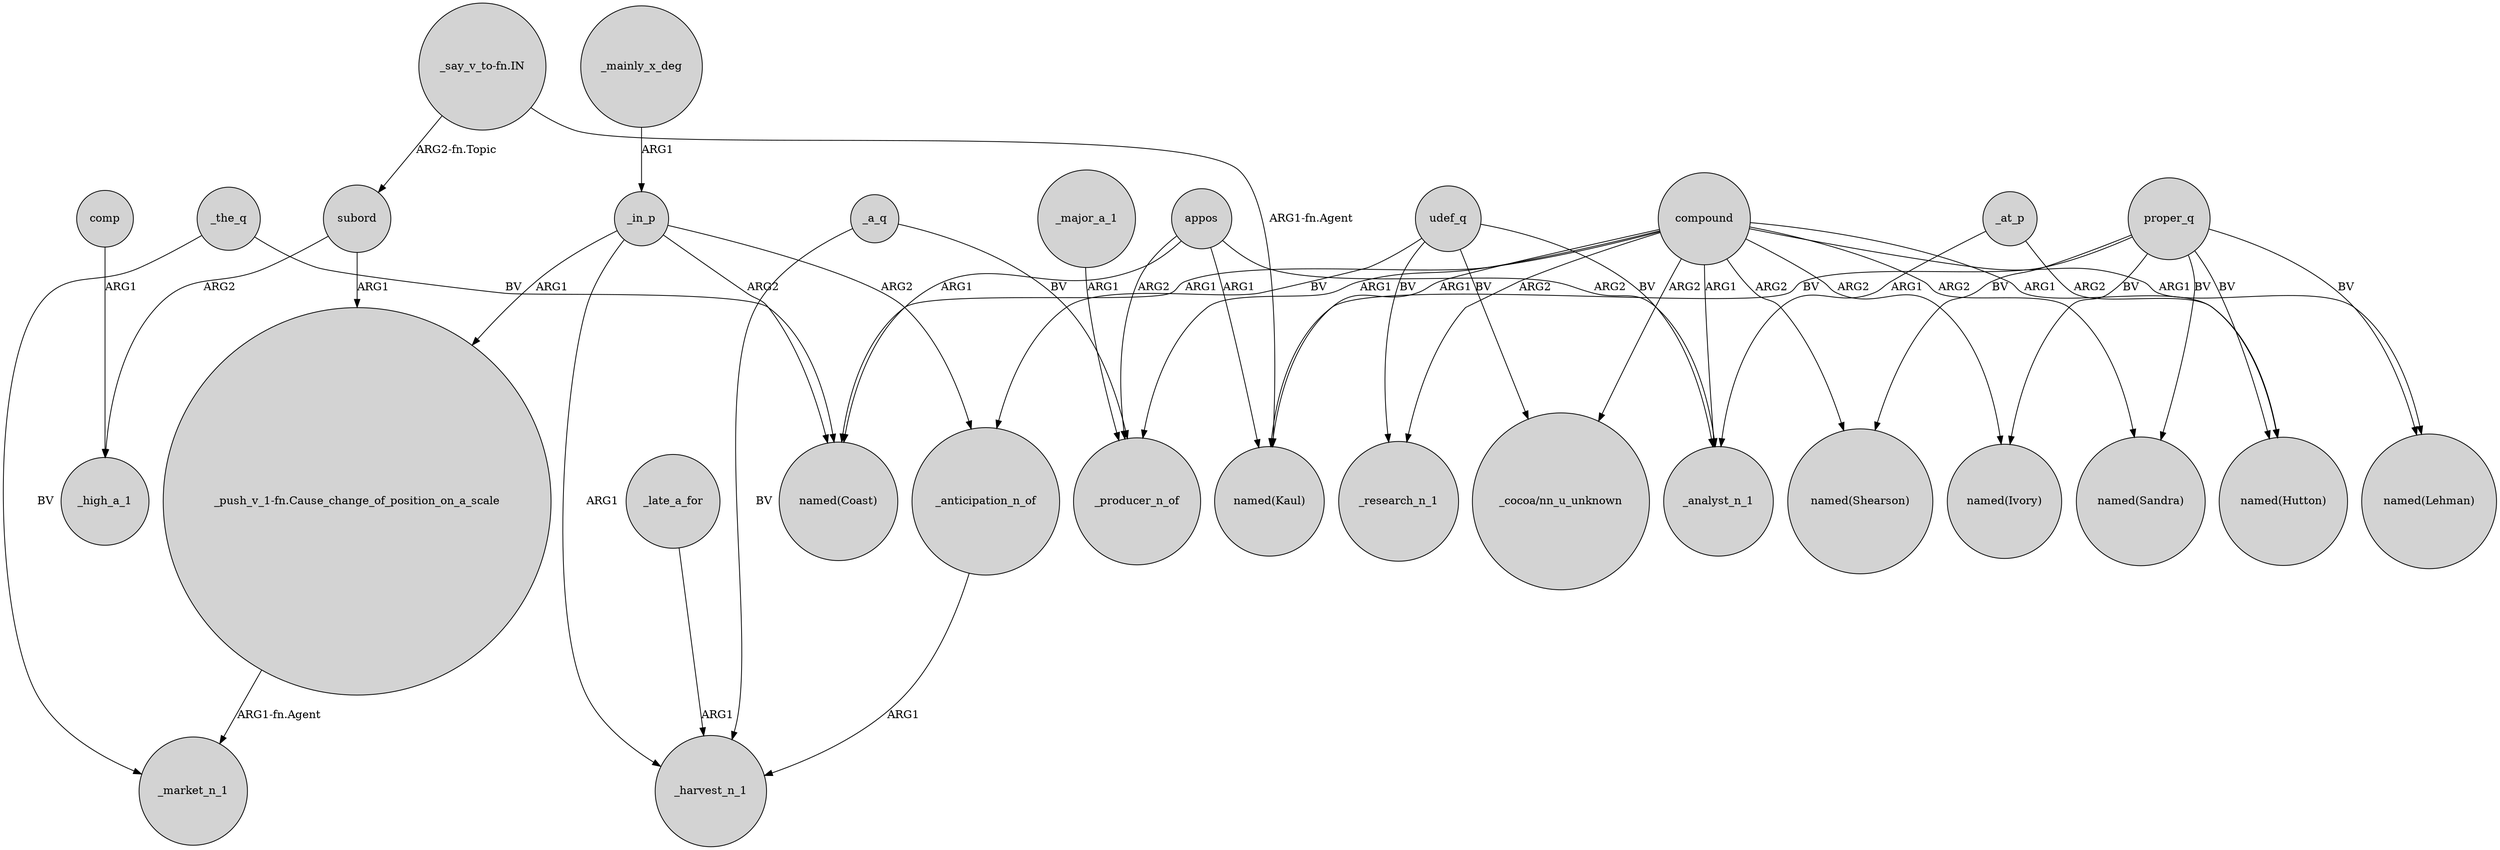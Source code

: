 digraph {
	node [shape=circle style=filled]
	"_say_v_to-fn.IN" -> "named(Kaul)" [label="ARG1-fn.Agent"]
	_major_a_1 -> _producer_n_of [label=ARG1]
	compound -> _producer_n_of [label=ARG1]
	_anticipation_n_of -> _harvest_n_1 [label=ARG1]
	proper_q -> "named(Sandra)" [label=BV]
	_the_q -> "named(Coast)" [label=BV]
	proper_q -> "named(Shearson)" [label=BV]
	proper_q -> "named(Kaul)" [label=BV]
	_at_p -> "named(Hutton)" [label=ARG2]
	subord -> "_push_v_1-fn.Cause_change_of_position_on_a_scale" [label=ARG1]
	compound -> "named(Kaul)" [label=ARG1]
	udef_q -> _research_n_1 [label=BV]
	_mainly_x_deg -> _in_p [label=ARG1]
	_in_p -> "named(Coast)" [label=ARG2]
	udef_q -> "_cocoa/nn_u_unknown" [label=BV]
	compound -> "named(Sandra)" [label=ARG2]
	_late_a_for -> _harvest_n_1 [label=ARG1]
	_in_p -> _anticipation_n_of [label=ARG2]
	comp -> _high_a_1 [label=ARG1]
	appos -> "named(Coast)" [label=ARG1]
	compound -> "named(Coast)" [label=ARG1]
	udef_q -> _anticipation_n_of [label=BV]
	_in_p -> _harvest_n_1 [label=ARG1]
	compound -> "named(Ivory)" [label=ARG2]
	proper_q -> "named(Lehman)" [label=BV]
	proper_q -> "named(Hutton)" [label=BV]
	_a_q -> _producer_n_of [label=BV]
	_at_p -> _analyst_n_1 [label=ARG1]
	appos -> _analyst_n_1 [label=ARG2]
	subord -> _high_a_1 [label=ARG2]
	appos -> "named(Kaul)" [label=ARG1]
	compound -> "_cocoa/nn_u_unknown" [label=ARG2]
	"_say_v_to-fn.IN" -> subord [label="ARG2-fn.Topic"]
	"_push_v_1-fn.Cause_change_of_position_on_a_scale" -> _market_n_1 [label="ARG1-fn.Agent"]
	compound -> "named(Shearson)" [label=ARG2]
	udef_q -> _analyst_n_1 [label=BV]
	appos -> _producer_n_of [label=ARG2]
	proper_q -> "named(Ivory)" [label=BV]
	_the_q -> _market_n_1 [label=BV]
	compound -> _research_n_1 [label=ARG2]
	compound -> "named(Lehman)" [label=ARG1]
	_a_q -> _harvest_n_1 [label=BV]
	compound -> "named(Hutton)" [label=ARG1]
	_in_p -> "_push_v_1-fn.Cause_change_of_position_on_a_scale" [label=ARG1]
	compound -> _analyst_n_1 [label=ARG1]
}

